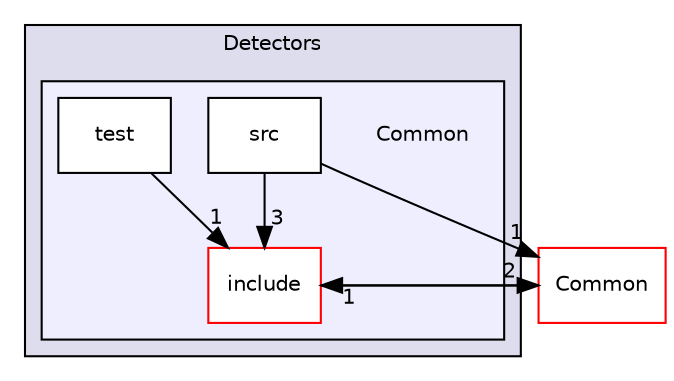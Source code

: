 digraph "/home/travis/build/AliceO2Group/AliceO2/DataFormats/Detectors/Common" {
  bgcolor=transparent;
  compound=true
  node [ fontsize="10", fontname="Helvetica"];
  edge [ labelfontsize="10", labelfontname="Helvetica"];
  subgraph clusterdir_2801adc79bf3c286b1b479858d2cade4 {
    graph [ bgcolor="#ddddee", pencolor="black", label="Detectors" fontname="Helvetica", fontsize="10", URL="dir_2801adc79bf3c286b1b479858d2cade4.html"]
  subgraph clusterdir_74593c7a91e03746ae2a516888bf9494 {
    graph [ bgcolor="#eeeeff", pencolor="black", label="" URL="dir_74593c7a91e03746ae2a516888bf9494.html"];
    dir_74593c7a91e03746ae2a516888bf9494 [shape=plaintext label="Common"];
    dir_67c58cc5aaf29270141b8a8cdbb7295e [shape=box label="include" color="red" fillcolor="white" style="filled" URL="dir_67c58cc5aaf29270141b8a8cdbb7295e.html"];
    dir_a1a3c162225ac110882cbbbd21e122c3 [shape=box label="src" color="black" fillcolor="white" style="filled" URL="dir_a1a3c162225ac110882cbbbd21e122c3.html"];
    dir_17d4af6a6efb09ff388f1619e5705c95 [shape=box label="test" color="black" fillcolor="white" style="filled" URL="dir_17d4af6a6efb09ff388f1619e5705c95.html"];
  }
  }
  dir_4ab6b4cc6a7edbff49100e9123df213f [shape=box label="Common" color="red" URL="dir_4ab6b4cc6a7edbff49100e9123df213f.html"];
  dir_4ab6b4cc6a7edbff49100e9123df213f->dir_67c58cc5aaf29270141b8a8cdbb7295e [headlabel="1", labeldistance=1.5 headhref="dir_000016_000066.html"];
  dir_17d4af6a6efb09ff388f1619e5705c95->dir_67c58cc5aaf29270141b8a8cdbb7295e [headlabel="1", labeldistance=1.5 headhref="dir_000069_000066.html"];
  dir_a1a3c162225ac110882cbbbd21e122c3->dir_4ab6b4cc6a7edbff49100e9123df213f [headlabel="1", labeldistance=1.5 headhref="dir_000068_000016.html"];
  dir_a1a3c162225ac110882cbbbd21e122c3->dir_67c58cc5aaf29270141b8a8cdbb7295e [headlabel="3", labeldistance=1.5 headhref="dir_000068_000066.html"];
  dir_67c58cc5aaf29270141b8a8cdbb7295e->dir_4ab6b4cc6a7edbff49100e9123df213f [headlabel="2", labeldistance=1.5 headhref="dir_000066_000016.html"];
}
